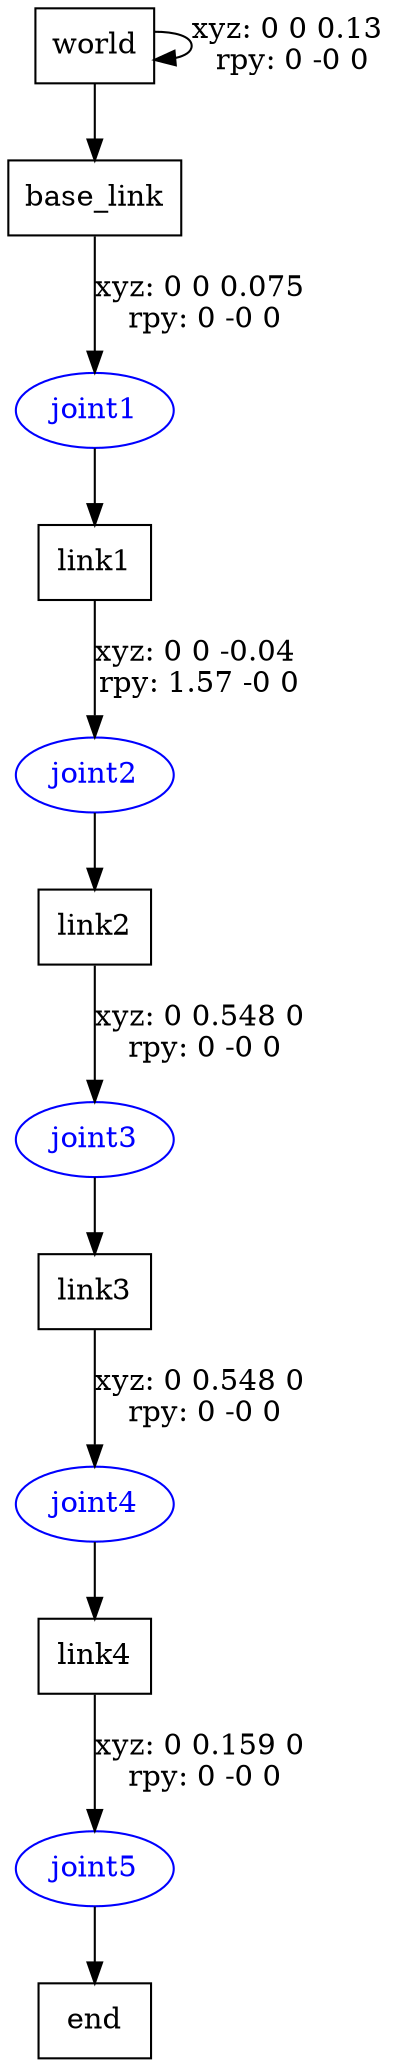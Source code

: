 digraph G {
node [shape=box];
"world" [label="world"];
"base_link" [label="base_link"];
"link1" [label="link1"];
"link2" [label="link2"];
"link3" [label="link3"];
"link4" [label="link4"];
"end" [label="end"];
node [shape=ellipse, color=blue, fontcolor=blue];
"world" -> "world" [label="xyz: 0 0 0.13 \nrpy: 0 -0 0"]
"world" -> "base_link"
"base_link" -> "joint1" [label="xyz: 0 0 0.075 \nrpy: 0 -0 0"]
"joint1" -> "link1"
"link1" -> "joint2" [label="xyz: 0 0 -0.04 \nrpy: 1.57 -0 0"]
"joint2" -> "link2"
"link2" -> "joint3" [label="xyz: 0 0.548 0 \nrpy: 0 -0 0"]
"joint3" -> "link3"
"link3" -> "joint4" [label="xyz: 0 0.548 0 \nrpy: 0 -0 0"]
"joint4" -> "link4"
"link4" -> "joint5" [label="xyz: 0 0.159 0 \nrpy: 0 -0 0"]
"joint5" -> "end"
}
